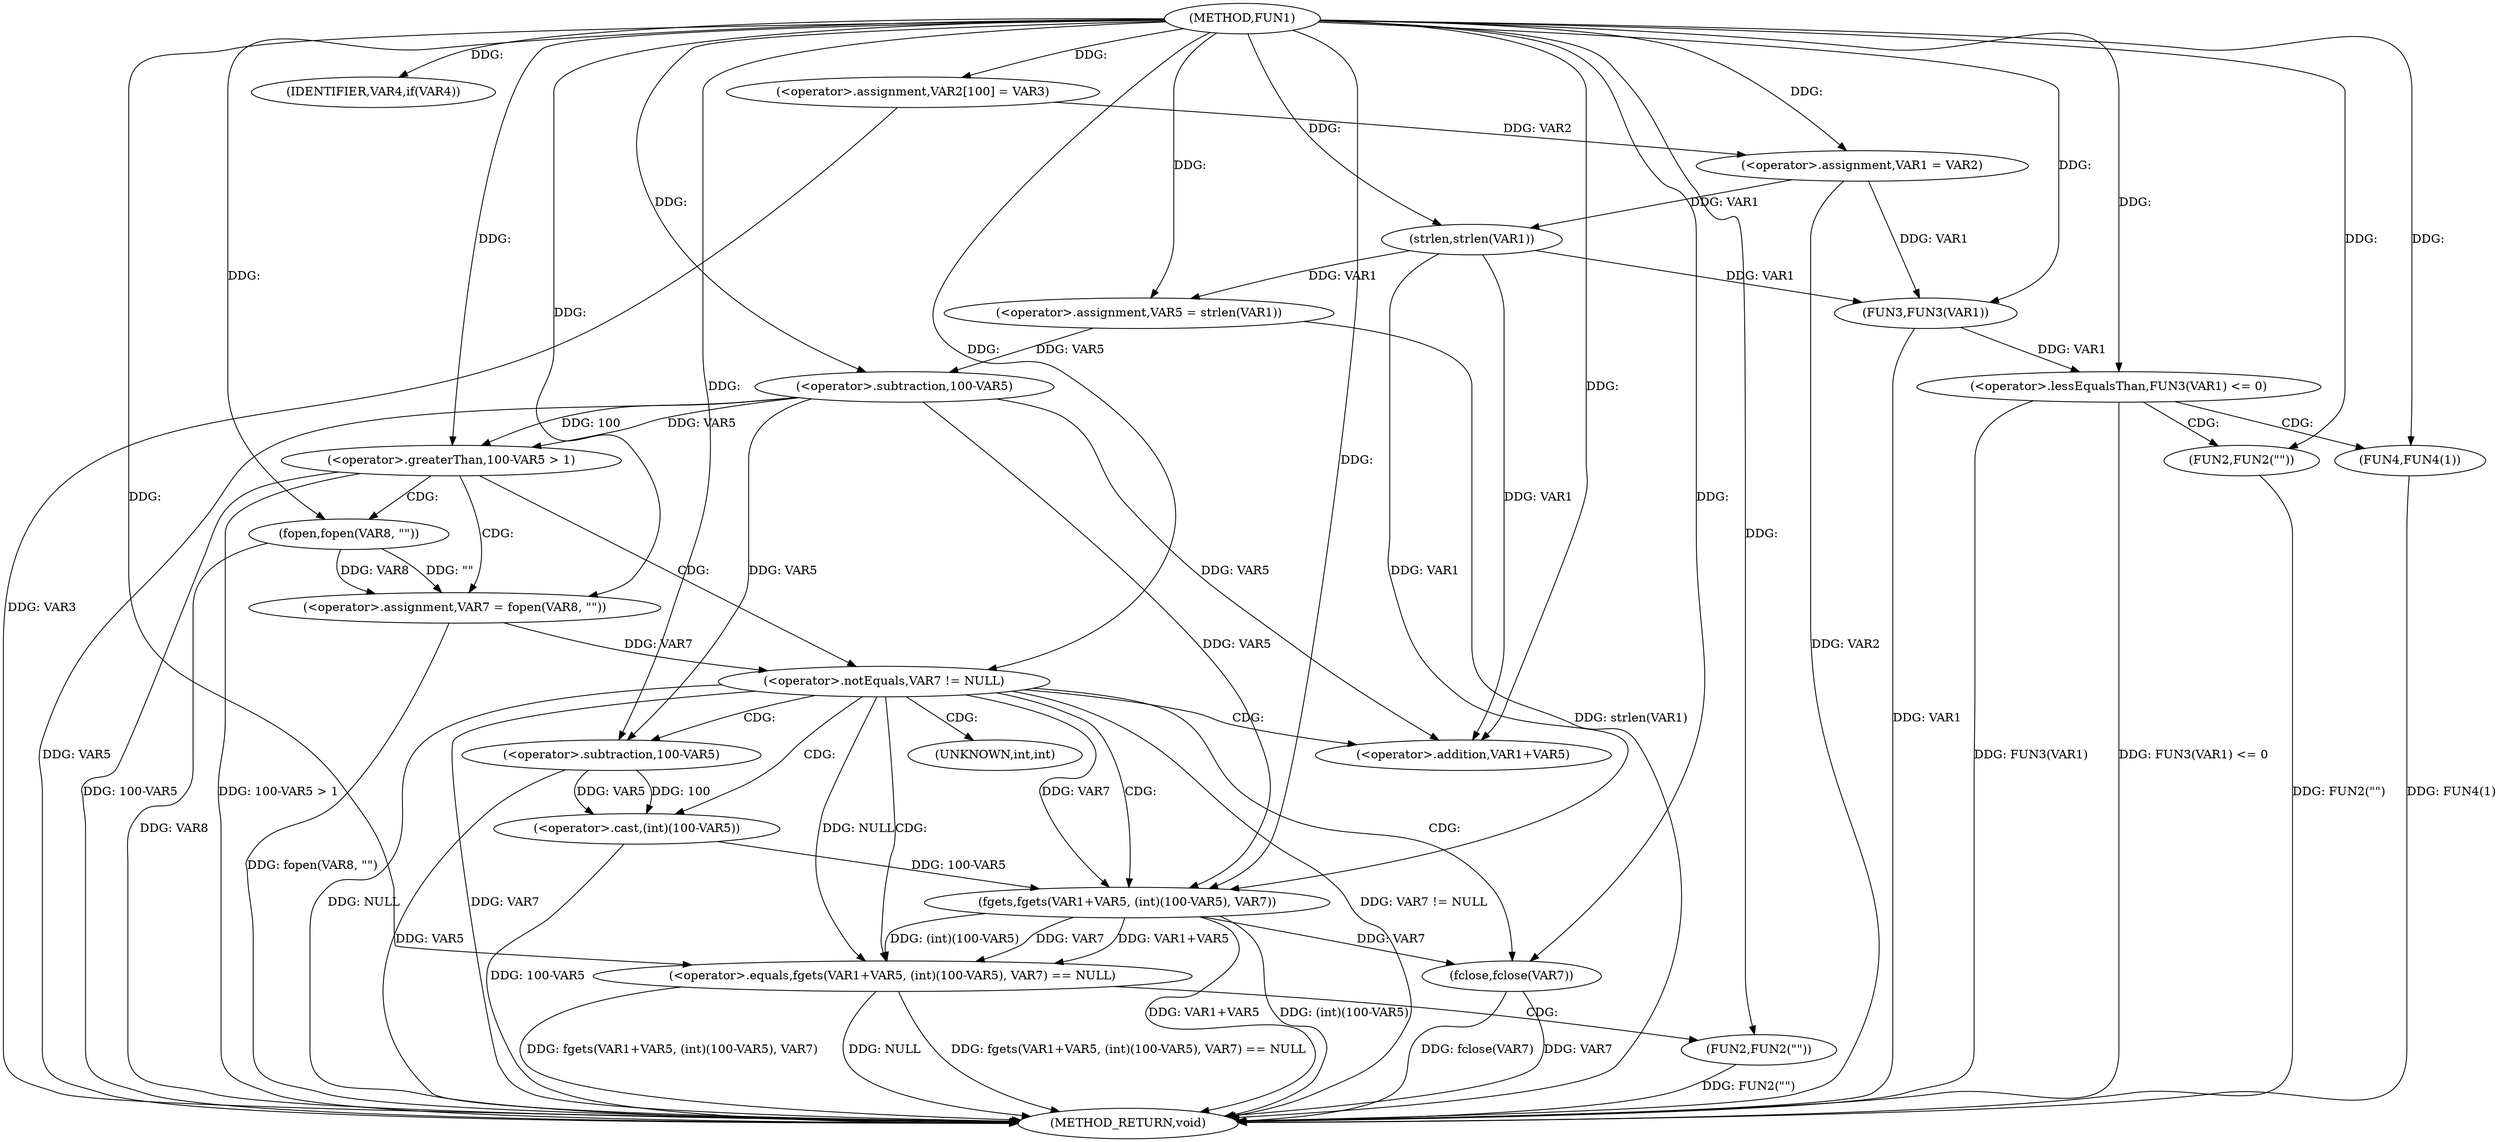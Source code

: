 digraph FUN1 {  
"1000100" [label = "(METHOD,FUN1)" ]
"1000165" [label = "(METHOD_RETURN,void)" ]
"1000104" [label = "(<operator>.assignment,VAR2[100] = VAR3)" ]
"1000107" [label = "(<operator>.assignment,VAR1 = VAR2)" ]
"1000111" [label = "(IDENTIFIER,VAR4,if(VAR4))" ]
"1000115" [label = "(<operator>.assignment,VAR5 = strlen(VAR1))" ]
"1000117" [label = "(strlen,strlen(VAR1))" ]
"1000121" [label = "(<operator>.greaterThan,100-VAR5 > 1)" ]
"1000122" [label = "(<operator>.subtraction,100-VAR5)" ]
"1000127" [label = "(<operator>.assignment,VAR7 = fopen(VAR8, \"\"))" ]
"1000129" [label = "(fopen,fopen(VAR8, \"\"))" ]
"1000133" [label = "(<operator>.notEquals,VAR7 != NULL)" ]
"1000138" [label = "(<operator>.equals,fgets(VAR1+VAR5, (int)(100-VAR5), VAR7) == NULL)" ]
"1000139" [label = "(fgets,fgets(VAR1+VAR5, (int)(100-VAR5), VAR7))" ]
"1000140" [label = "(<operator>.addition,VAR1+VAR5)" ]
"1000143" [label = "(<operator>.cast,(int)(100-VAR5))" ]
"1000145" [label = "(<operator>.subtraction,100-VAR5)" ]
"1000151" [label = "(FUN2,FUN2(\"\"))" ]
"1000153" [label = "(fclose,fclose(VAR7))" ]
"1000156" [label = "(<operator>.lessEqualsThan,FUN3(VAR1) <= 0)" ]
"1000157" [label = "(FUN3,FUN3(VAR1))" ]
"1000161" [label = "(FUN2,FUN2(\"\"))" ]
"1000163" [label = "(FUN4,FUN4(1))" ]
"1000144" [label = "(UNKNOWN,int,int)" ]
  "1000115" -> "1000165"  [ label = "DDG: strlen(VAR1)"] 
  "1000129" -> "1000165"  [ label = "DDG: VAR8"] 
  "1000156" -> "1000165"  [ label = "DDG: FUN3(VAR1)"] 
  "1000138" -> "1000165"  [ label = "DDG: fgets(VAR1+VAR5, (int)(100-VAR5), VAR7)"] 
  "1000139" -> "1000165"  [ label = "DDG: VAR1+VAR5"] 
  "1000138" -> "1000165"  [ label = "DDG: NULL"] 
  "1000133" -> "1000165"  [ label = "DDG: VAR7 != NULL"] 
  "1000153" -> "1000165"  [ label = "DDG: VAR7"] 
  "1000133" -> "1000165"  [ label = "DDG: NULL"] 
  "1000163" -> "1000165"  [ label = "DDG: FUN4(1)"] 
  "1000122" -> "1000165"  [ label = "DDG: VAR5"] 
  "1000151" -> "1000165"  [ label = "DDG: FUN2(\"\")"] 
  "1000127" -> "1000165"  [ label = "DDG: fopen(VAR8, \"\")"] 
  "1000157" -> "1000165"  [ label = "DDG: VAR1"] 
  "1000133" -> "1000165"  [ label = "DDG: VAR7"] 
  "1000121" -> "1000165"  [ label = "DDG: 100-VAR5 > 1"] 
  "1000153" -> "1000165"  [ label = "DDG: fclose(VAR7)"] 
  "1000139" -> "1000165"  [ label = "DDG: (int)(100-VAR5)"] 
  "1000121" -> "1000165"  [ label = "DDG: 100-VAR5"] 
  "1000143" -> "1000165"  [ label = "DDG: 100-VAR5"] 
  "1000156" -> "1000165"  [ label = "DDG: FUN3(VAR1) <= 0"] 
  "1000138" -> "1000165"  [ label = "DDG: fgets(VAR1+VAR5, (int)(100-VAR5), VAR7) == NULL"] 
  "1000145" -> "1000165"  [ label = "DDG: VAR5"] 
  "1000161" -> "1000165"  [ label = "DDG: FUN2(\"\")"] 
  "1000104" -> "1000165"  [ label = "DDG: VAR3"] 
  "1000107" -> "1000165"  [ label = "DDG: VAR2"] 
  "1000100" -> "1000104"  [ label = "DDG: "] 
  "1000104" -> "1000107"  [ label = "DDG: VAR2"] 
  "1000100" -> "1000107"  [ label = "DDG: "] 
  "1000100" -> "1000111"  [ label = "DDG: "] 
  "1000117" -> "1000115"  [ label = "DDG: VAR1"] 
  "1000100" -> "1000115"  [ label = "DDG: "] 
  "1000107" -> "1000117"  [ label = "DDG: VAR1"] 
  "1000100" -> "1000117"  [ label = "DDG: "] 
  "1000122" -> "1000121"  [ label = "DDG: 100"] 
  "1000122" -> "1000121"  [ label = "DDG: VAR5"] 
  "1000100" -> "1000122"  [ label = "DDG: "] 
  "1000115" -> "1000122"  [ label = "DDG: VAR5"] 
  "1000100" -> "1000121"  [ label = "DDG: "] 
  "1000129" -> "1000127"  [ label = "DDG: VAR8"] 
  "1000129" -> "1000127"  [ label = "DDG: \"\""] 
  "1000100" -> "1000127"  [ label = "DDG: "] 
  "1000100" -> "1000129"  [ label = "DDG: "] 
  "1000127" -> "1000133"  [ label = "DDG: VAR7"] 
  "1000100" -> "1000133"  [ label = "DDG: "] 
  "1000139" -> "1000138"  [ label = "DDG: VAR1+VAR5"] 
  "1000139" -> "1000138"  [ label = "DDG: (int)(100-VAR5)"] 
  "1000139" -> "1000138"  [ label = "DDG: VAR7"] 
  "1000117" -> "1000139"  [ label = "DDG: VAR1"] 
  "1000100" -> "1000139"  [ label = "DDG: "] 
  "1000122" -> "1000139"  [ label = "DDG: VAR5"] 
  "1000117" -> "1000140"  [ label = "DDG: VAR1"] 
  "1000100" -> "1000140"  [ label = "DDG: "] 
  "1000122" -> "1000140"  [ label = "DDG: VAR5"] 
  "1000143" -> "1000139"  [ label = "DDG: 100-VAR5"] 
  "1000145" -> "1000143"  [ label = "DDG: 100"] 
  "1000145" -> "1000143"  [ label = "DDG: VAR5"] 
  "1000100" -> "1000145"  [ label = "DDG: "] 
  "1000122" -> "1000145"  [ label = "DDG: VAR5"] 
  "1000133" -> "1000139"  [ label = "DDG: VAR7"] 
  "1000133" -> "1000138"  [ label = "DDG: NULL"] 
  "1000100" -> "1000138"  [ label = "DDG: "] 
  "1000100" -> "1000151"  [ label = "DDG: "] 
  "1000139" -> "1000153"  [ label = "DDG: VAR7"] 
  "1000100" -> "1000153"  [ label = "DDG: "] 
  "1000157" -> "1000156"  [ label = "DDG: VAR1"] 
  "1000107" -> "1000157"  [ label = "DDG: VAR1"] 
  "1000117" -> "1000157"  [ label = "DDG: VAR1"] 
  "1000100" -> "1000157"  [ label = "DDG: "] 
  "1000100" -> "1000156"  [ label = "DDG: "] 
  "1000100" -> "1000161"  [ label = "DDG: "] 
  "1000100" -> "1000163"  [ label = "DDG: "] 
  "1000121" -> "1000127"  [ label = "CDG: "] 
  "1000121" -> "1000129"  [ label = "CDG: "] 
  "1000121" -> "1000133"  [ label = "CDG: "] 
  "1000133" -> "1000153"  [ label = "CDG: "] 
  "1000133" -> "1000143"  [ label = "CDG: "] 
  "1000133" -> "1000145"  [ label = "CDG: "] 
  "1000133" -> "1000139"  [ label = "CDG: "] 
  "1000133" -> "1000144"  [ label = "CDG: "] 
  "1000133" -> "1000140"  [ label = "CDG: "] 
  "1000133" -> "1000138"  [ label = "CDG: "] 
  "1000138" -> "1000151"  [ label = "CDG: "] 
  "1000156" -> "1000163"  [ label = "CDG: "] 
  "1000156" -> "1000161"  [ label = "CDG: "] 
}
